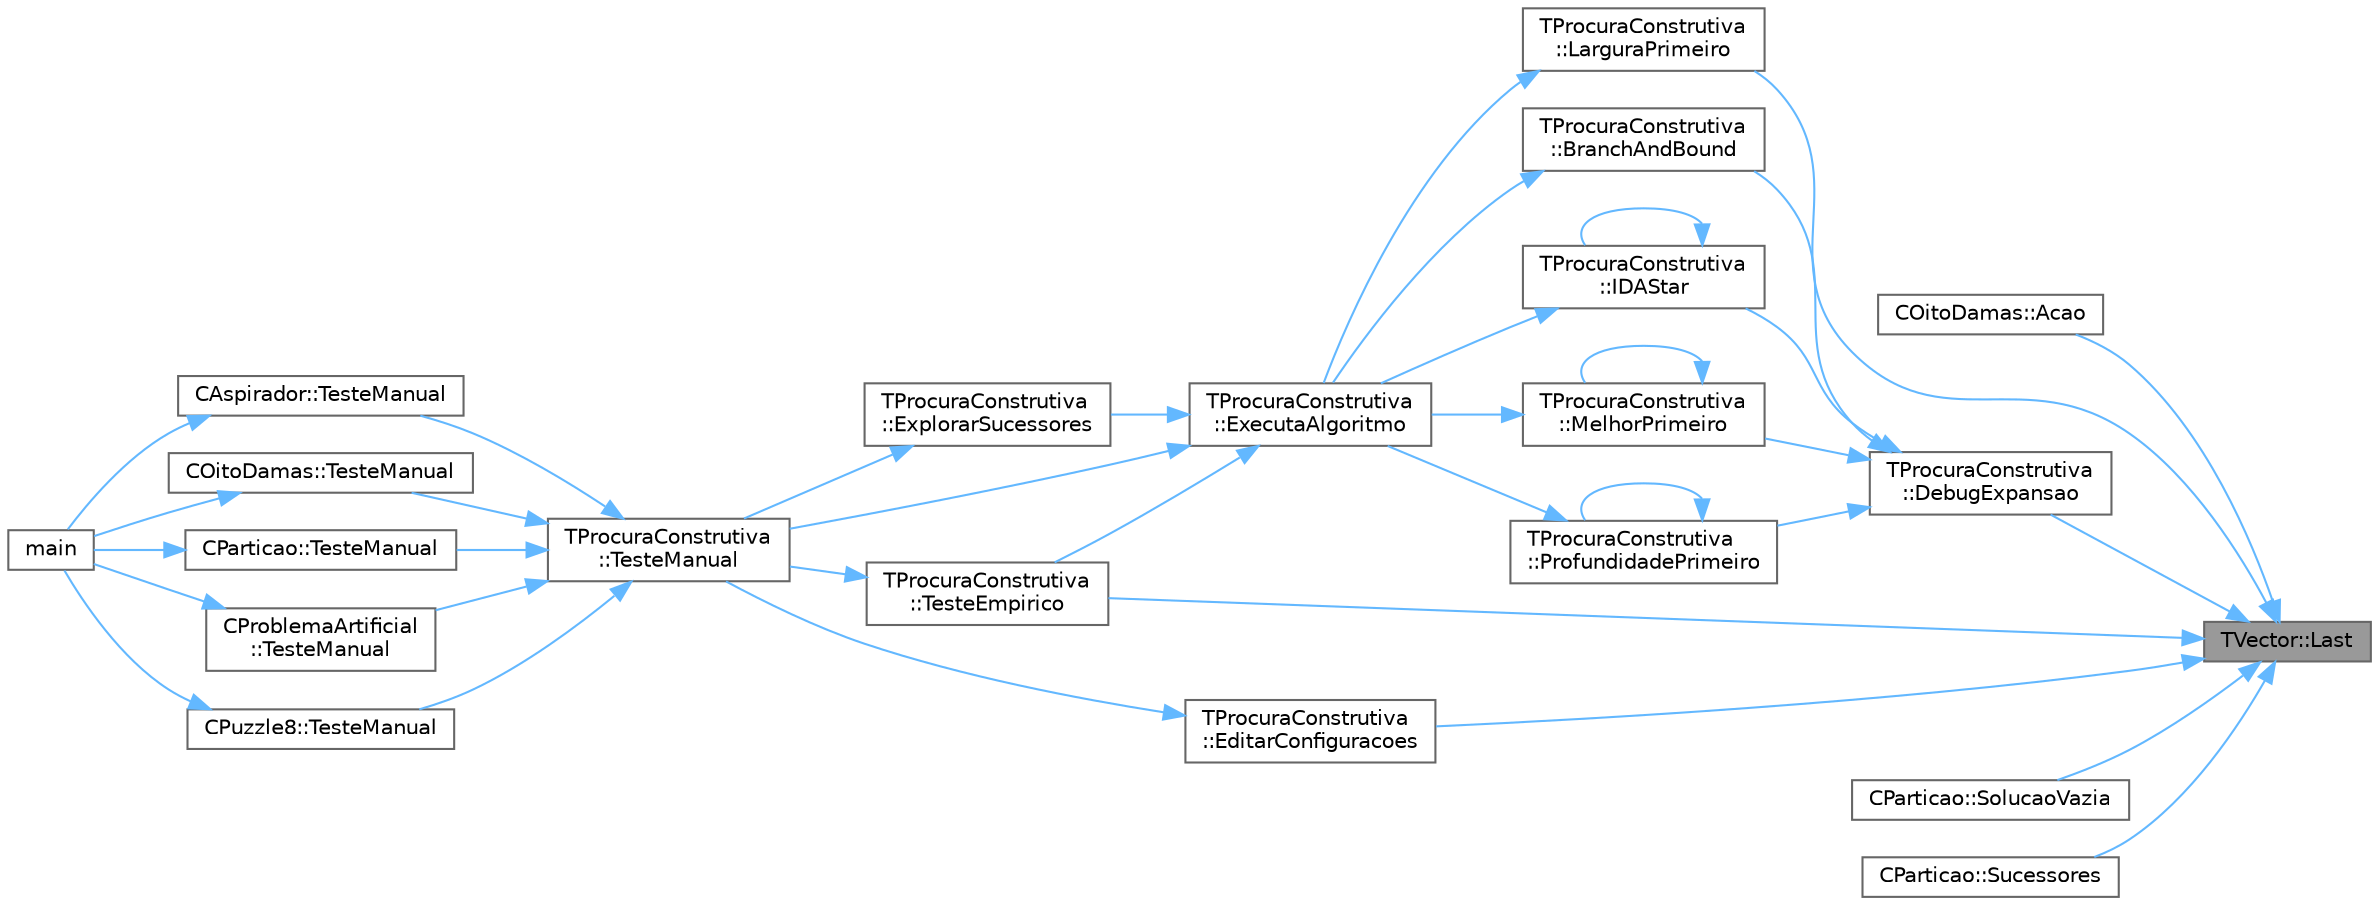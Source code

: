 digraph "TVector::Last"
{
 // LATEX_PDF_SIZE
  bgcolor="transparent";
  edge [fontname=Helvetica,fontsize=10,labelfontname=Helvetica,labelfontsize=10];
  node [fontname=Helvetica,fontsize=10,shape=box,height=0.2,width=0.4];
  rankdir="RL";
  Node1 [id="Node000001",label="TVector::Last",height=0.2,width=0.4,color="gray40", fillcolor="grey60", style="filled", fontcolor="black",tooltip=" "];
  Node1 -> Node2 [id="edge36_Node000001_Node000002",dir="back",color="steelblue1",style="solid",tooltip=" "];
  Node2 [id="Node000002",label="COitoDamas::Acao",height=0.2,width=0.4,color="grey40", fillcolor="white", style="filled",URL="$classCOitoDamas.html#a220a570b326344f1bce4f4cb4cde2ed9",tooltip=" "];
  Node1 -> Node3 [id="edge37_Node000001_Node000003",dir="back",color="steelblue1",style="solid",tooltip=" "];
  Node3 [id="Node000003",label="TProcuraConstrutiva\l::DebugExpansao",height=0.2,width=0.4,color="grey40", fillcolor="white", style="filled",URL="$classTProcuraConstrutiva.html#ad02feccb0f347d9a475ed1b883cc12aa",tooltip=" "];
  Node3 -> Node4 [id="edge38_Node000003_Node000004",dir="back",color="steelblue1",style="solid",tooltip=" "];
  Node4 [id="Node000004",label="TProcuraConstrutiva\l::BranchAndBound",height=0.2,width=0.4,color="grey40", fillcolor="white", style="filled",URL="$group__ProcurasInformadas.html#gafe804dbf6cabda9e627500c2d4f8aafd",tooltip="Executa o algoritmo Branch-and-Bound, um algoritmo informado."];
  Node4 -> Node5 [id="edge39_Node000004_Node000005",dir="back",color="steelblue1",style="solid",tooltip=" "];
  Node5 [id="Node000005",label="TProcuraConstrutiva\l::ExecutaAlgoritmo",height=0.2,width=0.4,color="grey40", fillcolor="white", style="filled",URL="$group__RedefinicaoOpcional.html#gae52871eb18c8ae656a2174acf43b3bb3",tooltip="Executa o algoritmo com os parametros atuais."];
  Node5 -> Node6 [id="edge40_Node000005_Node000006",dir="back",color="steelblue1",style="solid",tooltip=" "];
  Node6 [id="Node000006",label="TProcuraConstrutiva\l::ExplorarSucessores",height=0.2,width=0.4,color="grey40", fillcolor="white", style="filled",URL="$classTProcuraConstrutiva.html#ab5639efca5e48b564a8bdd9ec23a8955",tooltip=" "];
  Node6 -> Node7 [id="edge41_Node000006_Node000007",dir="back",color="steelblue1",style="solid",tooltip=" "];
  Node7 [id="Node000007",label="TProcuraConstrutiva\l::TesteManual",height=0.2,width=0.4,color="grey40", fillcolor="white", style="filled",URL="$group__RedefinicaoMandatoria.html#ga843a501e25cbaff7eb51d8d29995be3a",tooltip="Inicializa a interação com o utilizador."];
  Node7 -> Node8 [id="edge42_Node000007_Node000008",dir="back",color="steelblue1",style="solid",tooltip=" "];
  Node8 [id="Node000008",label="CAspirador::TesteManual",height=0.2,width=0.4,color="grey40", fillcolor="white", style="filled",URL="$classCAspirador.html#a718c8187439940dec18a46a9e9e024e3",tooltip="Inicializa a interação com o utilizador."];
  Node8 -> Node9 [id="edge43_Node000008_Node000009",dir="back",color="steelblue1",style="solid",tooltip=" "];
  Node9 [id="Node000009",label="main",height=0.2,width=0.4,color="grey40", fillcolor="white", style="filled",URL="$teste_8cpp.html#a0ddf1224851353fc92bfbff6f499fa97",tooltip=" "];
  Node7 -> Node10 [id="edge44_Node000007_Node000010",dir="back",color="steelblue1",style="solid",tooltip=" "];
  Node10 [id="Node000010",label="COitoDamas::TesteManual",height=0.2,width=0.4,color="grey40", fillcolor="white", style="filled",URL="$classCOitoDamas.html#a0fb443165d257ac17fc8cf5bc870404d",tooltip="Inicializa a interação com o utilizador."];
  Node10 -> Node9 [id="edge45_Node000010_Node000009",dir="back",color="steelblue1",style="solid",tooltip=" "];
  Node7 -> Node11 [id="edge46_Node000007_Node000011",dir="back",color="steelblue1",style="solid",tooltip=" "];
  Node11 [id="Node000011",label="CParticao::TesteManual",height=0.2,width=0.4,color="grey40", fillcolor="white", style="filled",URL="$classCParticao.html#aa4d328b9944991f3fc52ce0726111865",tooltip="Inicializa a interação com o utilizador."];
  Node11 -> Node9 [id="edge47_Node000011_Node000009",dir="back",color="steelblue1",style="solid",tooltip=" "];
  Node7 -> Node12 [id="edge48_Node000007_Node000012",dir="back",color="steelblue1",style="solid",tooltip=" "];
  Node12 [id="Node000012",label="CProblemaArtificial\l::TesteManual",height=0.2,width=0.4,color="grey40", fillcolor="white", style="filled",URL="$classCProblemaArtificial.html#abaad629eb538177261df40e1e27e92ed",tooltip="Inicializa a interação com o utilizador."];
  Node12 -> Node9 [id="edge49_Node000012_Node000009",dir="back",color="steelblue1",style="solid",tooltip=" "];
  Node7 -> Node13 [id="edge50_Node000007_Node000013",dir="back",color="steelblue1",style="solid",tooltip=" "];
  Node13 [id="Node000013",label="CPuzzle8::TesteManual",height=0.2,width=0.4,color="grey40", fillcolor="white", style="filled",URL="$classCPuzzle8.html#a06d2a8f5d7e3670eb6ee75d7a72b0265",tooltip="Inicializa a interação com o utilizador."];
  Node13 -> Node9 [id="edge51_Node000013_Node000009",dir="back",color="steelblue1",style="solid",tooltip=" "];
  Node5 -> Node14 [id="edge52_Node000005_Node000014",dir="back",color="steelblue1",style="solid",tooltip=" "];
  Node14 [id="Node000014",label="TProcuraConstrutiva\l::TesteEmpirico",height=0.2,width=0.4,color="grey40", fillcolor="white", style="filled",URL="$group__RedefinicaoOpcional.html#gab2fca28035f165ce7c1d40acbfc8c971",tooltip="Executa testes empíricos, em todas as configurações guardadas, nas instâncias selecionadas."];
  Node14 -> Node7 [id="edge53_Node000014_Node000007",dir="back",color="steelblue1",style="solid",tooltip=" "];
  Node5 -> Node7 [id="edge54_Node000005_Node000007",dir="back",color="steelblue1",style="solid",tooltip=" "];
  Node3 -> Node15 [id="edge55_Node000003_Node000015",dir="back",color="steelblue1",style="solid",tooltip=" "];
  Node15 [id="Node000015",label="TProcuraConstrutiva\l::IDAStar",height=0.2,width=0.4,color="grey40", fillcolor="white", style="filled",URL="$group__ProcurasInformadas.html#gae77f9608e7988052377d7025bee7c4e8",tooltip="Executa a procura IDA*, algoritmo informado."];
  Node15 -> Node5 [id="edge56_Node000015_Node000005",dir="back",color="steelblue1",style="solid",tooltip=" "];
  Node15 -> Node15 [id="edge57_Node000015_Node000015",dir="back",color="steelblue1",style="solid",tooltip=" "];
  Node3 -> Node16 [id="edge58_Node000003_Node000016",dir="back",color="steelblue1",style="solid",tooltip=" "];
  Node16 [id="Node000016",label="TProcuraConstrutiva\l::MelhorPrimeiro",height=0.2,width=0.4,color="grey40", fillcolor="white", style="filled",URL="$group__ProcurasInformadas.html#gaebb84182343041bc276e4ceceb4b13aa",tooltip="Executa a procura melhor primeiro, algoritmo informado."];
  Node16 -> Node5 [id="edge59_Node000016_Node000005",dir="back",color="steelblue1",style="solid",tooltip=" "];
  Node16 -> Node16 [id="edge60_Node000016_Node000016",dir="back",color="steelblue1",style="solid",tooltip=" "];
  Node3 -> Node17 [id="edge61_Node000003_Node000017",dir="back",color="steelblue1",style="solid",tooltip=" "];
  Node17 [id="Node000017",label="TProcuraConstrutiva\l::ProfundidadePrimeiro",height=0.2,width=0.4,color="grey40", fillcolor="white", style="filled",URL="$group__ProcurasCegas.html#gaf00d9776f6b25d56138efb6725b86228",tooltip="Executa a procura em profundidade primeiro, algoritmo cego."];
  Node17 -> Node5 [id="edge62_Node000017_Node000005",dir="back",color="steelblue1",style="solid",tooltip=" "];
  Node17 -> Node17 [id="edge63_Node000017_Node000017",dir="back",color="steelblue1",style="solid",tooltip=" "];
  Node1 -> Node18 [id="edge64_Node000001_Node000018",dir="back",color="steelblue1",style="solid",tooltip=" "];
  Node18 [id="Node000018",label="TProcuraConstrutiva\l::EditarConfiguracoes",height=0.2,width=0.4,color="grey40", fillcolor="white", style="filled",URL="$classTProcuraConstrutiva.html#a7e5329143aa8df478b68741d47fa6a7f",tooltip=" "];
  Node18 -> Node7 [id="edge65_Node000018_Node000007",dir="back",color="steelblue1",style="solid",tooltip=" "];
  Node1 -> Node19 [id="edge66_Node000001_Node000019",dir="back",color="steelblue1",style="solid",tooltip=" "];
  Node19 [id="Node000019",label="TProcuraConstrutiva\l::LarguraPrimeiro",height=0.2,width=0.4,color="grey40", fillcolor="white", style="filled",URL="$group__ProcurasCegas.html#gafe656922894d8a27b4cfb70128793af0",tooltip="Executa a procura em largura primeiro, algoritmo cego."];
  Node19 -> Node5 [id="edge67_Node000019_Node000005",dir="back",color="steelblue1",style="solid",tooltip=" "];
  Node1 -> Node20 [id="edge68_Node000001_Node000020",dir="back",color="steelblue1",style="solid",tooltip=" "];
  Node20 [id="Node000020",label="CParticao::SolucaoVazia",height=0.2,width=0.4,color="grey40", fillcolor="white", style="filled",URL="$classCParticao.html#ac7bddec07a5f2d637785c13b32f2a4c5",tooltip="Coloca o objecto no estado inicial da procura."];
  Node1 -> Node21 [id="edge69_Node000001_Node000021",dir="back",color="steelblue1",style="solid",tooltip=" "];
  Node21 [id="Node000021",label="CParticao::Sucessores",height=0.2,width=0.4,color="grey40", fillcolor="white", style="filled",URL="$classCParticao.html#a5c6104354972acf2f6ed3d8ff7a8b98c",tooltip="Coloca em sucessores a lista de estados sucessores."];
  Node1 -> Node14 [id="edge70_Node000001_Node000014",dir="back",color="steelblue1",style="solid",tooltip=" "];
}
